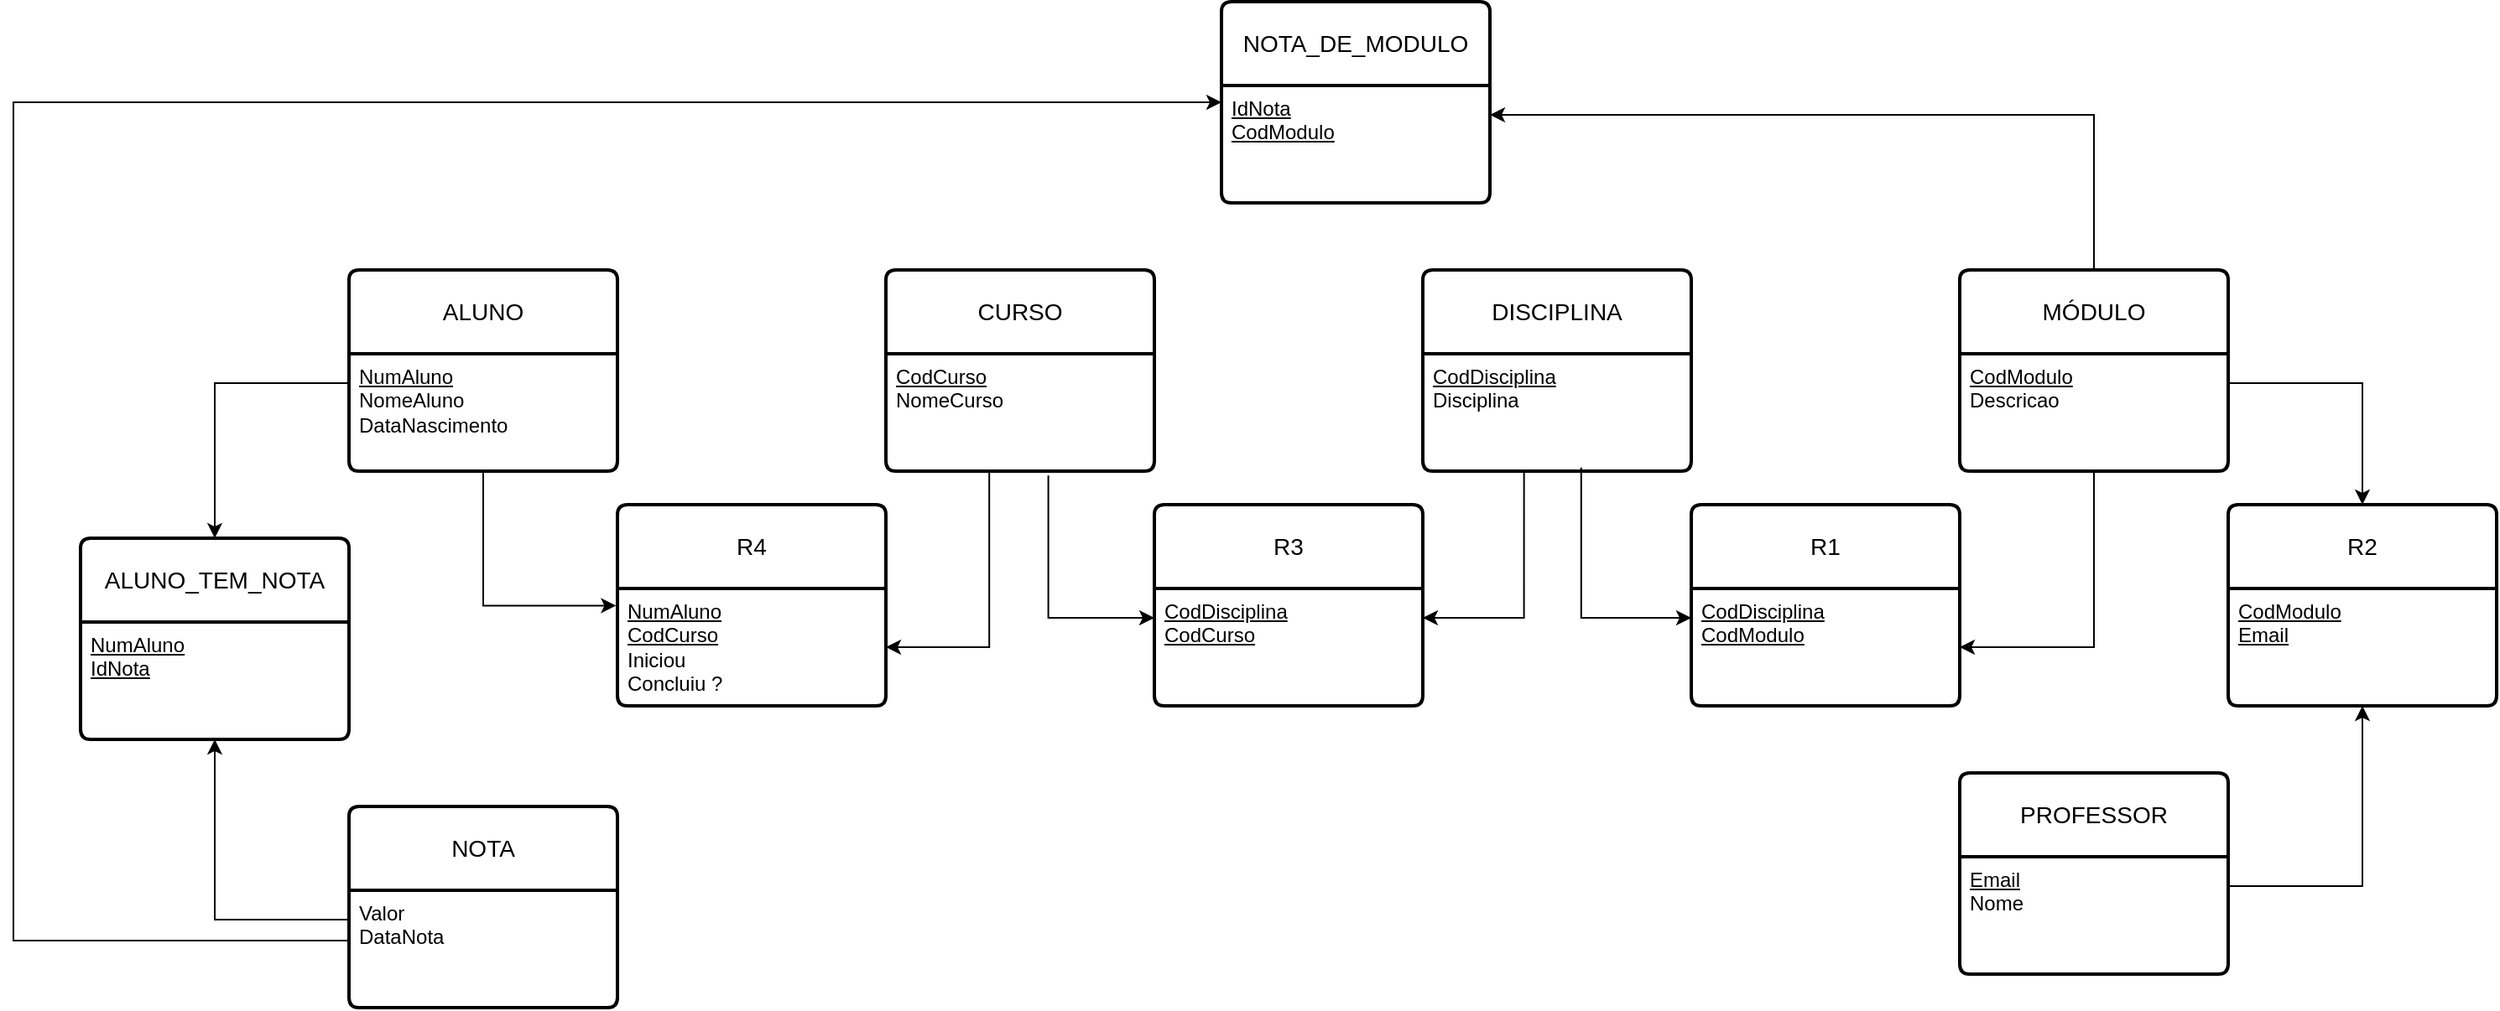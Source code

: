 <mxfile version="28.2.7">
  <diagram name="Página-1" id="mlwEB4e_-GYOSPZi37gQ">
    <mxGraphModel dx="2521" dy="2248" grid="1" gridSize="10" guides="1" tooltips="1" connect="1" arrows="1" fold="1" page="1" pageScale="1" pageWidth="827" pageHeight="1169" math="0" shadow="0">
      <root>
        <mxCell id="0" />
        <mxCell id="1" parent="0" />
        <mxCell id="cuhyfVlYK678dZtKNG9p-2" value="ALUNO" style="swimlane;childLayout=stackLayout;horizontal=1;startSize=50;horizontalStack=0;rounded=1;fontSize=14;fontStyle=0;strokeWidth=2;resizeParent=0;resizeLast=1;shadow=0;dashed=0;align=center;arcSize=4;whiteSpace=wrap;html=1;" parent="1" vertex="1">
          <mxGeometry x="-240" y="40" width="160" height="120" as="geometry" />
        </mxCell>
        <mxCell id="cuhyfVlYK678dZtKNG9p-3" value="&lt;u&gt;NumAluno&lt;/u&gt;&lt;div&gt;NomeAluno&lt;/div&gt;&lt;div&gt;DataNascimento&lt;/div&gt;" style="align=left;strokeColor=none;fillColor=none;spacingLeft=4;spacingRight=4;fontSize=12;verticalAlign=top;resizable=0;rotatable=0;part=1;html=1;whiteSpace=wrap;" parent="cuhyfVlYK678dZtKNG9p-2" vertex="1">
          <mxGeometry y="50" width="160" height="70" as="geometry" />
        </mxCell>
        <mxCell id="cuhyfVlYK678dZtKNG9p-4" value="CURSO" style="swimlane;childLayout=stackLayout;horizontal=1;startSize=50;horizontalStack=0;rounded=1;fontSize=14;fontStyle=0;strokeWidth=2;resizeParent=0;resizeLast=1;shadow=0;dashed=0;align=center;arcSize=4;whiteSpace=wrap;html=1;" parent="1" vertex="1">
          <mxGeometry x="80" y="40" width="160" height="120" as="geometry" />
        </mxCell>
        <mxCell id="cuhyfVlYK678dZtKNG9p-5" value="&lt;u&gt;CodCurso&lt;/u&gt;&lt;div&gt;NomeCurso&lt;/div&gt;&lt;div&gt;&lt;br&gt;&lt;/div&gt;" style="align=left;strokeColor=none;fillColor=none;spacingLeft=4;spacingRight=4;fontSize=12;verticalAlign=top;resizable=0;rotatable=0;part=1;html=1;whiteSpace=wrap;" parent="cuhyfVlYK678dZtKNG9p-4" vertex="1">
          <mxGeometry y="50" width="160" height="70" as="geometry" />
        </mxCell>
        <mxCell id="cuhyfVlYK678dZtKNG9p-6" value="DISCIPLINA" style="swimlane;childLayout=stackLayout;horizontal=1;startSize=50;horizontalStack=0;rounded=1;fontSize=14;fontStyle=0;strokeWidth=2;resizeParent=0;resizeLast=1;shadow=0;dashed=0;align=center;arcSize=4;whiteSpace=wrap;html=1;" parent="1" vertex="1">
          <mxGeometry x="400" y="40" width="160" height="120" as="geometry" />
        </mxCell>
        <mxCell id="cuhyfVlYK678dZtKNG9p-7" value="&lt;div&gt;&lt;u&gt;CodDisciplina&lt;/u&gt;&lt;/div&gt;&lt;div&gt;Disciplina&lt;/div&gt;" style="align=left;strokeColor=none;fillColor=none;spacingLeft=4;spacingRight=4;fontSize=12;verticalAlign=top;resizable=0;rotatable=0;part=1;html=1;whiteSpace=wrap;" parent="cuhyfVlYK678dZtKNG9p-6" vertex="1">
          <mxGeometry y="50" width="160" height="70" as="geometry" />
        </mxCell>
        <mxCell id="cuhyfVlYK678dZtKNG9p-98" style="edgeStyle=orthogonalEdgeStyle;rounded=0;orthogonalLoop=1;jettySize=auto;html=1;exitX=0.5;exitY=0;exitDx=0;exitDy=0;entryX=1;entryY=0.25;entryDx=0;entryDy=0;" parent="1" source="cuhyfVlYK678dZtKNG9p-8" target="cuhyfVlYK678dZtKNG9p-95" edge="1">
          <mxGeometry relative="1" as="geometry" />
        </mxCell>
        <mxCell id="cuhyfVlYK678dZtKNG9p-8" value="MÓDULO" style="swimlane;childLayout=stackLayout;horizontal=1;startSize=50;horizontalStack=0;rounded=1;fontSize=14;fontStyle=0;strokeWidth=2;resizeParent=0;resizeLast=1;shadow=0;dashed=0;align=center;arcSize=4;whiteSpace=wrap;html=1;" parent="1" vertex="1">
          <mxGeometry x="720" y="40" width="160" height="120" as="geometry" />
        </mxCell>
        <mxCell id="cuhyfVlYK678dZtKNG9p-9" value="&lt;u&gt;CodModulo&lt;/u&gt;&lt;div&gt;Descricao&lt;/div&gt;" style="align=left;strokeColor=none;fillColor=none;spacingLeft=4;spacingRight=4;fontSize=12;verticalAlign=top;resizable=0;rotatable=0;part=1;html=1;whiteSpace=wrap;" parent="cuhyfVlYK678dZtKNG9p-8" vertex="1">
          <mxGeometry y="50" width="160" height="70" as="geometry" />
        </mxCell>
        <mxCell id="cuhyfVlYK678dZtKNG9p-10" value="PROFESSOR" style="swimlane;childLayout=stackLayout;horizontal=1;startSize=50;horizontalStack=0;rounded=1;fontSize=14;fontStyle=0;strokeWidth=2;resizeParent=0;resizeLast=1;shadow=0;dashed=0;align=center;arcSize=4;whiteSpace=wrap;html=1;" parent="1" vertex="1">
          <mxGeometry x="720" y="340" width="160" height="120" as="geometry" />
        </mxCell>
        <mxCell id="cuhyfVlYK678dZtKNG9p-11" value="&lt;u&gt;Email&lt;/u&gt;&lt;div&gt;Nome&lt;/div&gt;" style="align=left;strokeColor=none;fillColor=none;spacingLeft=4;spacingRight=4;fontSize=12;verticalAlign=top;resizable=0;rotatable=0;part=1;html=1;whiteSpace=wrap;" parent="cuhyfVlYK678dZtKNG9p-10" vertex="1">
          <mxGeometry y="50" width="160" height="70" as="geometry" />
        </mxCell>
        <mxCell id="cuhyfVlYK678dZtKNG9p-12" value="NOTA" style="swimlane;childLayout=stackLayout;horizontal=1;startSize=50;horizontalStack=0;rounded=1;fontSize=14;fontStyle=0;strokeWidth=2;resizeParent=0;resizeLast=1;shadow=0;dashed=0;align=center;arcSize=4;whiteSpace=wrap;html=1;" parent="1" vertex="1">
          <mxGeometry x="-240" y="360" width="160" height="120" as="geometry" />
        </mxCell>
        <mxCell id="cuhyfVlYK678dZtKNG9p-13" value="Valor&lt;div&gt;DataNota&lt;/div&gt;" style="align=left;strokeColor=none;fillColor=none;spacingLeft=4;spacingRight=4;fontSize=12;verticalAlign=top;resizable=0;rotatable=0;part=1;html=1;whiteSpace=wrap;" parent="cuhyfVlYK678dZtKNG9p-12" vertex="1">
          <mxGeometry y="50" width="160" height="70" as="geometry" />
        </mxCell>
        <mxCell id="cuhyfVlYK678dZtKNG9p-71" value="R1" style="swimlane;childLayout=stackLayout;horizontal=1;startSize=50;horizontalStack=0;rounded=1;fontSize=14;fontStyle=0;strokeWidth=2;resizeParent=0;resizeLast=1;shadow=0;dashed=0;align=center;arcSize=4;whiteSpace=wrap;html=1;" parent="1" vertex="1">
          <mxGeometry x="560" y="180" width="160" height="120" as="geometry" />
        </mxCell>
        <mxCell id="cuhyfVlYK678dZtKNG9p-72" value="&lt;u&gt;CodDisciplina&lt;/u&gt;&lt;div&gt;&lt;u&gt;CodModulo&lt;/u&gt;&lt;u&gt;&lt;/u&gt;&lt;/div&gt;" style="align=left;strokeColor=none;fillColor=none;spacingLeft=4;spacingRight=4;fontSize=12;verticalAlign=top;resizable=0;rotatable=0;part=1;html=1;whiteSpace=wrap;" parent="cuhyfVlYK678dZtKNG9p-71" vertex="1">
          <mxGeometry y="50" width="160" height="70" as="geometry" />
        </mxCell>
        <mxCell id="cuhyfVlYK678dZtKNG9p-73" style="edgeStyle=orthogonalEdgeStyle;rounded=0;orthogonalLoop=1;jettySize=auto;html=1;exitX=0.59;exitY=0.97;exitDx=0;exitDy=0;entryX=0;entryY=0.25;entryDx=0;entryDy=0;exitPerimeter=0;" parent="1" source="cuhyfVlYK678dZtKNG9p-7" target="cuhyfVlYK678dZtKNG9p-72" edge="1">
          <mxGeometry relative="1" as="geometry" />
        </mxCell>
        <mxCell id="cuhyfVlYK678dZtKNG9p-74" style="edgeStyle=orthogonalEdgeStyle;rounded=0;orthogonalLoop=1;jettySize=auto;html=1;exitX=0.5;exitY=1;exitDx=0;exitDy=0;entryX=1;entryY=0.5;entryDx=0;entryDy=0;" parent="1" source="cuhyfVlYK678dZtKNG9p-9" target="cuhyfVlYK678dZtKNG9p-72" edge="1">
          <mxGeometry relative="1" as="geometry" />
        </mxCell>
        <mxCell id="cuhyfVlYK678dZtKNG9p-75" value="R2" style="swimlane;childLayout=stackLayout;horizontal=1;startSize=50;horizontalStack=0;rounded=1;fontSize=14;fontStyle=0;strokeWidth=2;resizeParent=0;resizeLast=1;shadow=0;dashed=0;align=center;arcSize=4;whiteSpace=wrap;html=1;" parent="1" vertex="1">
          <mxGeometry x="880" y="180" width="160" height="120" as="geometry" />
        </mxCell>
        <mxCell id="cuhyfVlYK678dZtKNG9p-76" value="&lt;u&gt;CodModulo&lt;/u&gt;&lt;div&gt;&lt;u&gt;Email&lt;/u&gt;&lt;/div&gt;" style="align=left;strokeColor=none;fillColor=none;spacingLeft=4;spacingRight=4;fontSize=12;verticalAlign=top;resizable=0;rotatable=0;part=1;html=1;whiteSpace=wrap;" parent="cuhyfVlYK678dZtKNG9p-75" vertex="1">
          <mxGeometry y="50" width="160" height="70" as="geometry" />
        </mxCell>
        <mxCell id="cuhyfVlYK678dZtKNG9p-77" style="edgeStyle=orthogonalEdgeStyle;rounded=0;orthogonalLoop=1;jettySize=auto;html=1;exitX=1;exitY=0.25;exitDx=0;exitDy=0;entryX=0.5;entryY=0;entryDx=0;entryDy=0;" parent="1" source="cuhyfVlYK678dZtKNG9p-9" target="cuhyfVlYK678dZtKNG9p-75" edge="1">
          <mxGeometry relative="1" as="geometry" />
        </mxCell>
        <mxCell id="cuhyfVlYK678dZtKNG9p-78" style="edgeStyle=orthogonalEdgeStyle;rounded=0;orthogonalLoop=1;jettySize=auto;html=1;exitX=1;exitY=0.25;exitDx=0;exitDy=0;entryX=0.5;entryY=1;entryDx=0;entryDy=0;" parent="1" source="cuhyfVlYK678dZtKNG9p-11" target="cuhyfVlYK678dZtKNG9p-76" edge="1">
          <mxGeometry relative="1" as="geometry" />
        </mxCell>
        <mxCell id="cuhyfVlYK678dZtKNG9p-79" value="R3" style="swimlane;childLayout=stackLayout;horizontal=1;startSize=50;horizontalStack=0;rounded=1;fontSize=14;fontStyle=0;strokeWidth=2;resizeParent=0;resizeLast=1;shadow=0;dashed=0;align=center;arcSize=4;whiteSpace=wrap;html=1;" parent="1" vertex="1">
          <mxGeometry x="240" y="180" width="160" height="120" as="geometry" />
        </mxCell>
        <mxCell id="cuhyfVlYK678dZtKNG9p-80" value="&lt;u&gt;CodDisciplina&lt;/u&gt;&lt;div&gt;&lt;u&gt;CodCurso&lt;/u&gt;&lt;u&gt;&lt;/u&gt;&lt;/div&gt;" style="align=left;strokeColor=none;fillColor=none;spacingLeft=4;spacingRight=4;fontSize=12;verticalAlign=top;resizable=0;rotatable=0;part=1;html=1;whiteSpace=wrap;" parent="cuhyfVlYK678dZtKNG9p-79" vertex="1">
          <mxGeometry y="50" width="160" height="70" as="geometry" />
        </mxCell>
        <mxCell id="cuhyfVlYK678dZtKNG9p-81" style="edgeStyle=orthogonalEdgeStyle;rounded=0;orthogonalLoop=1;jettySize=auto;html=1;exitX=0.377;exitY=0.987;exitDx=0;exitDy=0;entryX=1;entryY=0.25;entryDx=0;entryDy=0;exitPerimeter=0;" parent="1" source="cuhyfVlYK678dZtKNG9p-7" target="cuhyfVlYK678dZtKNG9p-80" edge="1">
          <mxGeometry relative="1" as="geometry" />
        </mxCell>
        <mxCell id="cuhyfVlYK678dZtKNG9p-82" style="edgeStyle=orthogonalEdgeStyle;rounded=0;orthogonalLoop=1;jettySize=auto;html=1;exitX=0.605;exitY=1.037;exitDx=0;exitDy=0;entryX=0;entryY=0.25;entryDx=0;entryDy=0;exitPerimeter=0;" parent="1" source="cuhyfVlYK678dZtKNG9p-5" target="cuhyfVlYK678dZtKNG9p-80" edge="1">
          <mxGeometry relative="1" as="geometry" />
        </mxCell>
        <mxCell id="cuhyfVlYK678dZtKNG9p-83" value="R4" style="swimlane;childLayout=stackLayout;horizontal=1;startSize=50;horizontalStack=0;rounded=1;fontSize=14;fontStyle=0;strokeWidth=2;resizeParent=0;resizeLast=1;shadow=0;dashed=0;align=center;arcSize=4;whiteSpace=wrap;html=1;" parent="1" vertex="1">
          <mxGeometry x="-80" y="180" width="160" height="120" as="geometry" />
        </mxCell>
        <mxCell id="cuhyfVlYK678dZtKNG9p-84" value="&lt;u&gt;NumAluno&lt;/u&gt;&lt;div&gt;&lt;u&gt;CodCurso&lt;/u&gt;&lt;u&gt;&lt;/u&gt;&lt;/div&gt;&lt;div&gt;Iniciou&lt;/div&gt;&lt;div&gt;Concluiu ?&lt;/div&gt;" style="align=left;strokeColor=none;fillColor=none;spacingLeft=4;spacingRight=4;fontSize=12;verticalAlign=top;resizable=0;rotatable=0;part=1;html=1;whiteSpace=wrap;" parent="cuhyfVlYK678dZtKNG9p-83" vertex="1">
          <mxGeometry y="50" width="160" height="70" as="geometry" />
        </mxCell>
        <mxCell id="cuhyfVlYK678dZtKNG9p-85" style="edgeStyle=orthogonalEdgeStyle;rounded=0;orthogonalLoop=1;jettySize=auto;html=1;exitX=0.5;exitY=1;exitDx=0;exitDy=0;entryX=-0.005;entryY=0.146;entryDx=0;entryDy=0;entryPerimeter=0;" parent="1" source="cuhyfVlYK678dZtKNG9p-3" target="cuhyfVlYK678dZtKNG9p-84" edge="1">
          <mxGeometry relative="1" as="geometry" />
        </mxCell>
        <mxCell id="cuhyfVlYK678dZtKNG9p-86" style="edgeStyle=orthogonalEdgeStyle;rounded=0;orthogonalLoop=1;jettySize=auto;html=1;exitX=0.385;exitY=1.003;exitDx=0;exitDy=0;entryX=1;entryY=0.5;entryDx=0;entryDy=0;exitPerimeter=0;" parent="1" source="cuhyfVlYK678dZtKNG9p-5" target="cuhyfVlYK678dZtKNG9p-84" edge="1">
          <mxGeometry relative="1" as="geometry" />
        </mxCell>
        <mxCell id="cuhyfVlYK678dZtKNG9p-90" value="ALUNO_TEM_NOTA" style="swimlane;childLayout=stackLayout;horizontal=1;startSize=50;horizontalStack=0;rounded=1;fontSize=14;fontStyle=0;strokeWidth=2;resizeParent=0;resizeLast=1;shadow=0;dashed=0;align=center;arcSize=4;whiteSpace=wrap;html=1;" parent="1" vertex="1">
          <mxGeometry x="-400" y="200" width="160" height="120" as="geometry" />
        </mxCell>
        <mxCell id="cuhyfVlYK678dZtKNG9p-91" value="&lt;u&gt;NumAluno&lt;/u&gt;&lt;div&gt;&lt;u&gt;IdNota&lt;/u&gt;&lt;/div&gt;" style="align=left;strokeColor=none;fillColor=none;spacingLeft=4;spacingRight=4;fontSize=12;verticalAlign=top;resizable=0;rotatable=0;part=1;html=1;whiteSpace=wrap;" parent="cuhyfVlYK678dZtKNG9p-90" vertex="1">
          <mxGeometry y="50" width="160" height="70" as="geometry" />
        </mxCell>
        <mxCell id="cuhyfVlYK678dZtKNG9p-92" style="edgeStyle=orthogonalEdgeStyle;rounded=0;orthogonalLoop=1;jettySize=auto;html=1;exitX=0;exitY=0.25;exitDx=0;exitDy=0;entryX=0.5;entryY=1;entryDx=0;entryDy=0;" parent="1" source="cuhyfVlYK678dZtKNG9p-13" target="cuhyfVlYK678dZtKNG9p-91" edge="1">
          <mxGeometry relative="1" as="geometry" />
        </mxCell>
        <mxCell id="cuhyfVlYK678dZtKNG9p-93" style="edgeStyle=orthogonalEdgeStyle;rounded=0;orthogonalLoop=1;jettySize=auto;html=1;exitX=0;exitY=0.25;exitDx=0;exitDy=0;entryX=0.5;entryY=0;entryDx=0;entryDy=0;" parent="1" source="cuhyfVlYK678dZtKNG9p-3" target="cuhyfVlYK678dZtKNG9p-90" edge="1">
          <mxGeometry relative="1" as="geometry" />
        </mxCell>
        <mxCell id="cuhyfVlYK678dZtKNG9p-94" value="NOTA_DE_MODULO" style="swimlane;childLayout=stackLayout;horizontal=1;startSize=50;horizontalStack=0;rounded=1;fontSize=14;fontStyle=0;strokeWidth=2;resizeParent=0;resizeLast=1;shadow=0;dashed=0;align=center;arcSize=4;whiteSpace=wrap;html=1;" parent="1" vertex="1">
          <mxGeometry x="280" y="-120" width="160" height="120" as="geometry" />
        </mxCell>
        <mxCell id="cuhyfVlYK678dZtKNG9p-95" value="&lt;u&gt;IdNota&lt;/u&gt;&lt;div&gt;&lt;u&gt;CodModulo&lt;/u&gt;&lt;/div&gt;" style="align=left;strokeColor=none;fillColor=none;spacingLeft=4;spacingRight=4;fontSize=12;verticalAlign=top;resizable=0;rotatable=0;part=1;html=1;whiteSpace=wrap;" parent="cuhyfVlYK678dZtKNG9p-94" vertex="1">
          <mxGeometry y="50" width="160" height="70" as="geometry" />
        </mxCell>
        <mxCell id="cuhyfVlYK678dZtKNG9p-97" style="edgeStyle=orthogonalEdgeStyle;rounded=0;orthogonalLoop=1;jettySize=auto;html=1;exitX=0;exitY=0.75;exitDx=0;exitDy=0;" parent="1" source="cuhyfVlYK678dZtKNG9p-12" edge="1">
          <mxGeometry relative="1" as="geometry">
            <mxPoint x="280" y="-60" as="targetPoint" />
            <Array as="points">
              <mxPoint x="-240" y="440" />
              <mxPoint x="-440" y="440" />
              <mxPoint x="-440" y="-60" />
              <mxPoint x="277" y="-60" />
            </Array>
          </mxGeometry>
        </mxCell>
      </root>
    </mxGraphModel>
  </diagram>
</mxfile>
